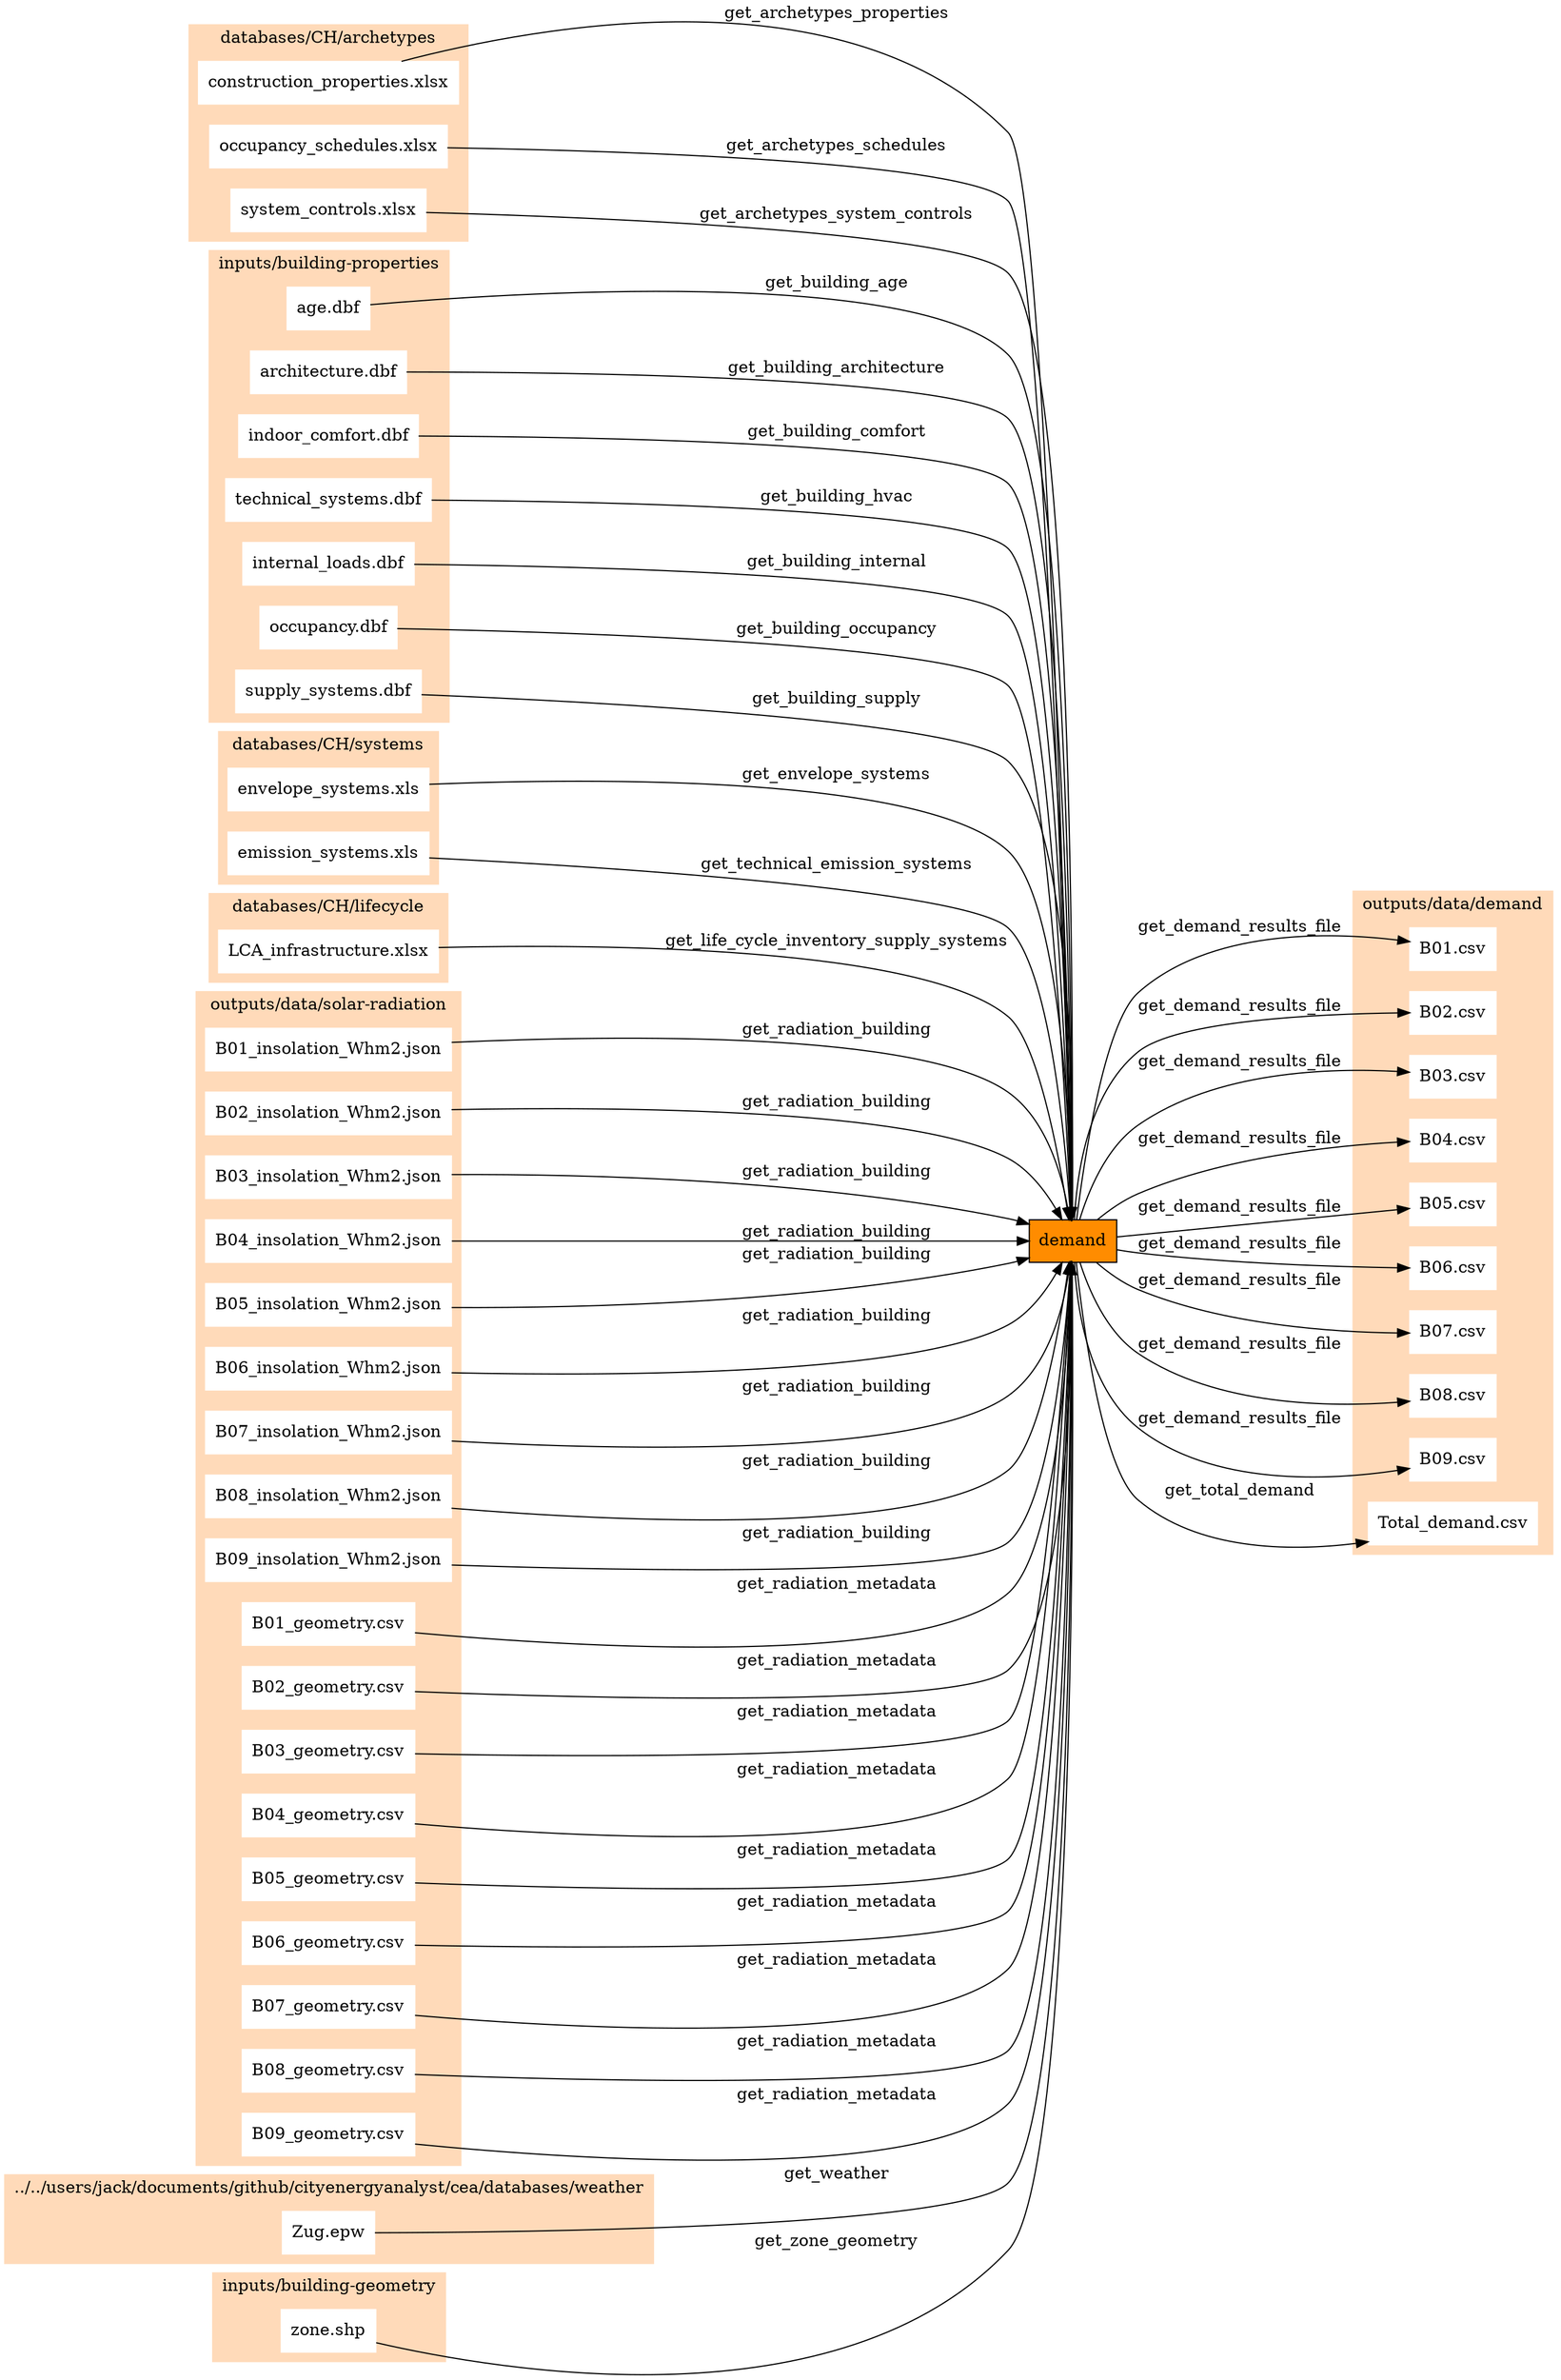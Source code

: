 digraph trace_inputlocator {
    rankdir="LR";
    node [shape=box];
    graph [overlap = false];
    "demand"[style=filled, fillcolor=darkorange];
    "construction_properties.xlsx" -> "demand"[label="get_archetypes_properties"]
    "occupancy_schedules.xlsx" -> "demand"[label="get_archetypes_schedules"]
    "system_controls.xlsx" -> "demand"[label="get_archetypes_system_controls"]
    "age.dbf" -> "demand"[label="get_building_age"]
    "architecture.dbf" -> "demand"[label="get_building_architecture"]
    "indoor_comfort.dbf" -> "demand"[label="get_building_comfort"]
    "technical_systems.dbf" -> "demand"[label="get_building_hvac"]
    "internal_loads.dbf" -> "demand"[label="get_building_internal"]
    "occupancy.dbf" -> "demand"[label="get_building_occupancy"]
    "supply_systems.dbf" -> "demand"[label="get_building_supply"]
    "envelope_systems.xls" -> "demand"[label="get_envelope_systems"]
    "LCA_infrastructure.xlsx" -> "demand"[label="get_life_cycle_inventory_supply_systems"]
    "B01_insolation_Whm2.json" -> "demand"[label="get_radiation_building"]
    "B02_insolation_Whm2.json" -> "demand"[label="get_radiation_building"]
    "B03_insolation_Whm2.json" -> "demand"[label="get_radiation_building"]
    "B04_insolation_Whm2.json" -> "demand"[label="get_radiation_building"]
    "B05_insolation_Whm2.json" -> "demand"[label="get_radiation_building"]
    "B06_insolation_Whm2.json" -> "demand"[label="get_radiation_building"]
    "B07_insolation_Whm2.json" -> "demand"[label="get_radiation_building"]
    "B08_insolation_Whm2.json" -> "demand"[label="get_radiation_building"]
    "B09_insolation_Whm2.json" -> "demand"[label="get_radiation_building"]
    "B01_geometry.csv" -> "demand"[label="get_radiation_metadata"]
    "B02_geometry.csv" -> "demand"[label="get_radiation_metadata"]
    "B03_geometry.csv" -> "demand"[label="get_radiation_metadata"]
    "B04_geometry.csv" -> "demand"[label="get_radiation_metadata"]
    "B05_geometry.csv" -> "demand"[label="get_radiation_metadata"]
    "B06_geometry.csv" -> "demand"[label="get_radiation_metadata"]
    "B07_geometry.csv" -> "demand"[label="get_radiation_metadata"]
    "B08_geometry.csv" -> "demand"[label="get_radiation_metadata"]
    "B09_geometry.csv" -> "demand"[label="get_radiation_metadata"]
    "emission_systems.xls" -> "demand"[label="get_technical_emission_systems"]
    "Zug.epw" -> "demand"[label="get_weather"]
    "zone.shp" -> "demand"[label="get_zone_geometry"]
    "demand" -> "B01.csv"[label="get_demand_results_file"]
    "demand" -> "B02.csv"[label="get_demand_results_file"]
    "demand" -> "B03.csv"[label="get_demand_results_file"]
    "demand" -> "B04.csv"[label="get_demand_results_file"]
    "demand" -> "B05.csv"[label="get_demand_results_file"]
    "demand" -> "B06.csv"[label="get_demand_results_file"]
    "demand" -> "B07.csv"[label="get_demand_results_file"]
    "demand" -> "B08.csv"[label="get_demand_results_file"]
    "demand" -> "B09.csv"[label="get_demand_results_file"]
    "demand" -> "Total_demand.csv"[label="get_total_demand"]
    subgraph cluster_0 {
        style = filled;
        color = peachpuff;
        label="../../users/jack/documents/github/cityenergyanalyst/cea/databases/weather";
    "Zug.epw"[style=filled, color=white]
    }
    subgraph cluster_1 {
        style = filled;
        color = peachpuff;
        label="databases/CH/archetypes";
    "construction_properties.xlsx"[style=filled, color=white]
    "occupancy_schedules.xlsx"[style=filled, color=white]
    "system_controls.xlsx"[style=filled, color=white]
    }
    subgraph cluster_2 {
        style = filled;
        color = peachpuff;
        label="databases/CH/lifecycle";
    "LCA_infrastructure.xlsx"[style=filled, color=white]
    }
    subgraph cluster_3 {
        style = filled;
        color = peachpuff;
        label="databases/CH/systems";
    "envelope_systems.xls"[style=filled, color=white]
    "emission_systems.xls"[style=filled, color=white]
    }
    subgraph cluster_4 {
        style = filled;
        color = peachpuff;
        label="inputs/building-geometry";
    "zone.shp"[style=filled, color=white]
    }
    subgraph cluster_5 {
        style = filled;
        color = peachpuff;
        label="inputs/building-properties";
    "age.dbf"[style=filled, color=white]
    "architecture.dbf"[style=filled, color=white]
    "indoor_comfort.dbf"[style=filled, color=white]
    "technical_systems.dbf"[style=filled, color=white]
    "internal_loads.dbf"[style=filled, color=white]
    "occupancy.dbf"[style=filled, color=white]
    "supply_systems.dbf"[style=filled, color=white]
    }
    subgraph cluster_6 {
        style = filled;
        color = peachpuff;
        label="outputs/data/demand";
    "B01.csv"[style=filled, color=white]
    "B02.csv"[style=filled, color=white]
    "B03.csv"[style=filled, color=white]
    "B04.csv"[style=filled, color=white]
    "B05.csv"[style=filled, color=white]
    "B06.csv"[style=filled, color=white]
    "B07.csv"[style=filled, color=white]
    "B08.csv"[style=filled, color=white]
    "B09.csv"[style=filled, color=white]
    "Total_demand.csv"[style=filled, color=white]
    }
    subgraph cluster_7 {
        style = filled;
        color = peachpuff;
        label="outputs/data/solar-radiation";
    "B01_insolation_Whm2.json"[style=filled, color=white]
    "B02_insolation_Whm2.json"[style=filled, color=white]
    "B03_insolation_Whm2.json"[style=filled, color=white]
    "B04_insolation_Whm2.json"[style=filled, color=white]
    "B05_insolation_Whm2.json"[style=filled, color=white]
    "B06_insolation_Whm2.json"[style=filled, color=white]
    "B07_insolation_Whm2.json"[style=filled, color=white]
    "B08_insolation_Whm2.json"[style=filled, color=white]
    "B09_insolation_Whm2.json"[style=filled, color=white]
    "B01_geometry.csv"[style=filled, color=white]
    "B02_geometry.csv"[style=filled, color=white]
    "B03_geometry.csv"[style=filled, color=white]
    "B04_geometry.csv"[style=filled, color=white]
    "B05_geometry.csv"[style=filled, color=white]
    "B06_geometry.csv"[style=filled, color=white]
    "B07_geometry.csv"[style=filled, color=white]
    "B08_geometry.csv"[style=filled, color=white]
    "B09_geometry.csv"[style=filled, color=white]
    }
}